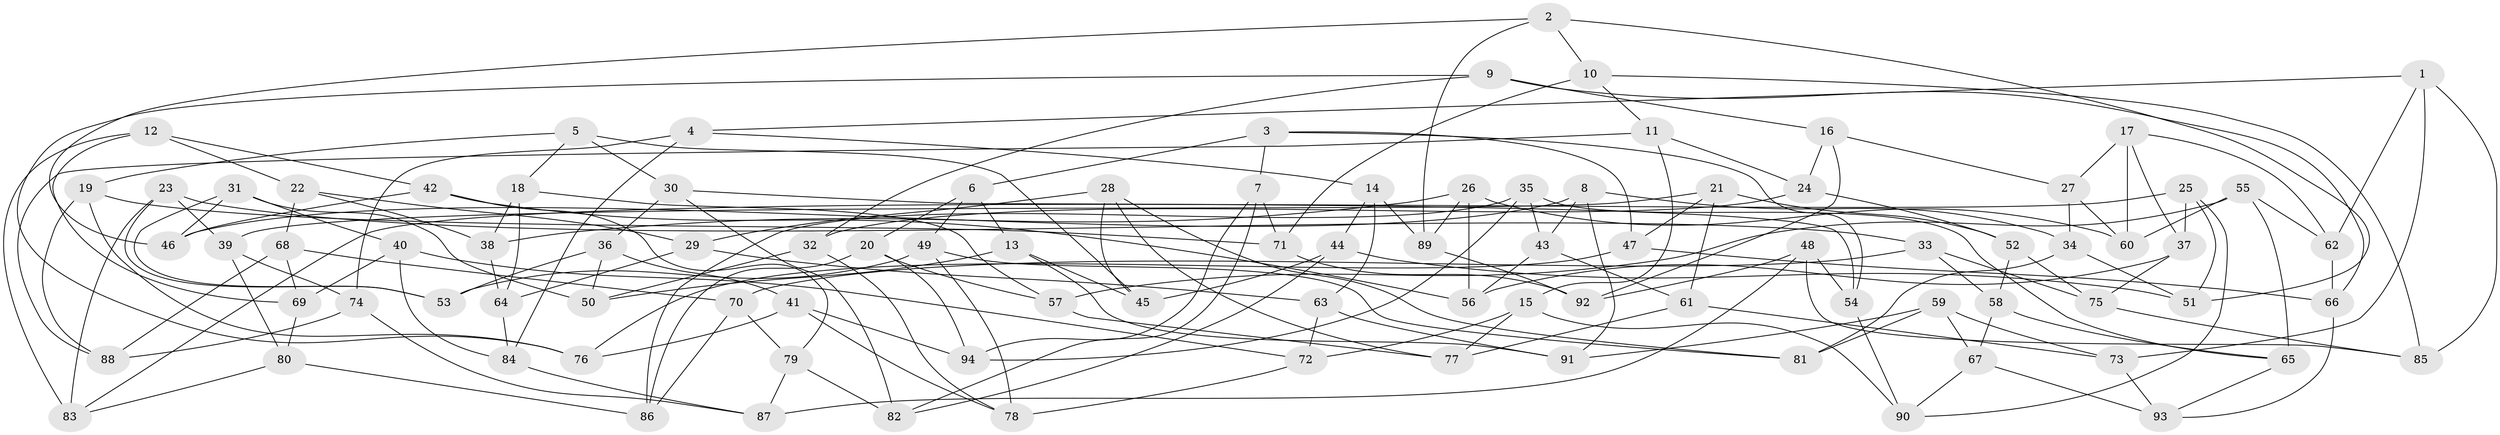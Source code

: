 // Generated by graph-tools (version 1.1) at 2025/37/03/09/25 02:37:49]
// undirected, 94 vertices, 188 edges
graph export_dot {
graph [start="1"]
  node [color=gray90,style=filled];
  1;
  2;
  3;
  4;
  5;
  6;
  7;
  8;
  9;
  10;
  11;
  12;
  13;
  14;
  15;
  16;
  17;
  18;
  19;
  20;
  21;
  22;
  23;
  24;
  25;
  26;
  27;
  28;
  29;
  30;
  31;
  32;
  33;
  34;
  35;
  36;
  37;
  38;
  39;
  40;
  41;
  42;
  43;
  44;
  45;
  46;
  47;
  48;
  49;
  50;
  51;
  52;
  53;
  54;
  55;
  56;
  57;
  58;
  59;
  60;
  61;
  62;
  63;
  64;
  65;
  66;
  67;
  68;
  69;
  70;
  71;
  72;
  73;
  74;
  75;
  76;
  77;
  78;
  79;
  80;
  81;
  82;
  83;
  84;
  85;
  86;
  87;
  88;
  89;
  90;
  91;
  92;
  93;
  94;
  1 -- 73;
  1 -- 62;
  1 -- 4;
  1 -- 85;
  2 -- 51;
  2 -- 89;
  2 -- 46;
  2 -- 10;
  3 -- 7;
  3 -- 54;
  3 -- 47;
  3 -- 6;
  4 -- 74;
  4 -- 14;
  4 -- 84;
  5 -- 45;
  5 -- 18;
  5 -- 19;
  5 -- 30;
  6 -- 49;
  6 -- 13;
  6 -- 20;
  7 -- 82;
  7 -- 71;
  7 -- 94;
  8 -- 46;
  8 -- 43;
  8 -- 34;
  8 -- 91;
  9 -- 66;
  9 -- 76;
  9 -- 32;
  9 -- 16;
  10 -- 11;
  10 -- 71;
  10 -- 85;
  11 -- 24;
  11 -- 88;
  11 -- 15;
  12 -- 22;
  12 -- 42;
  12 -- 83;
  12 -- 69;
  13 -- 91;
  13 -- 45;
  13 -- 50;
  14 -- 44;
  14 -- 89;
  14 -- 63;
  15 -- 72;
  15 -- 90;
  15 -- 77;
  16 -- 24;
  16 -- 92;
  16 -- 27;
  17 -- 37;
  17 -- 62;
  17 -- 60;
  17 -- 27;
  18 -- 64;
  18 -- 57;
  18 -- 38;
  19 -- 71;
  19 -- 76;
  19 -- 88;
  20 -- 57;
  20 -- 94;
  20 -- 86;
  21 -- 39;
  21 -- 61;
  21 -- 52;
  21 -- 47;
  22 -- 38;
  22 -- 29;
  22 -- 68;
  23 -- 83;
  23 -- 39;
  23 -- 33;
  23 -- 53;
  24 -- 32;
  24 -- 52;
  25 -- 83;
  25 -- 51;
  25 -- 90;
  25 -- 37;
  26 -- 89;
  26 -- 60;
  26 -- 56;
  26 -- 38;
  27 -- 60;
  27 -- 34;
  28 -- 29;
  28 -- 45;
  28 -- 81;
  28 -- 77;
  29 -- 64;
  29 -- 63;
  30 -- 36;
  30 -- 82;
  30 -- 54;
  31 -- 53;
  31 -- 40;
  31 -- 50;
  31 -- 46;
  32 -- 78;
  32 -- 50;
  33 -- 75;
  33 -- 70;
  33 -- 58;
  34 -- 51;
  34 -- 81;
  35 -- 43;
  35 -- 94;
  35 -- 65;
  35 -- 86;
  36 -- 50;
  36 -- 53;
  36 -- 41;
  37 -- 56;
  37 -- 75;
  38 -- 64;
  39 -- 74;
  39 -- 80;
  40 -- 84;
  40 -- 72;
  40 -- 69;
  41 -- 76;
  41 -- 94;
  41 -- 78;
  42 -- 56;
  42 -- 79;
  42 -- 46;
  43 -- 56;
  43 -- 61;
  44 -- 51;
  44 -- 82;
  44 -- 45;
  47 -- 66;
  47 -- 76;
  48 -- 85;
  48 -- 87;
  48 -- 54;
  48 -- 92;
  49 -- 81;
  49 -- 78;
  49 -- 53;
  52 -- 75;
  52 -- 58;
  54 -- 90;
  55 -- 60;
  55 -- 57;
  55 -- 65;
  55 -- 62;
  57 -- 77;
  58 -- 65;
  58 -- 67;
  59 -- 73;
  59 -- 81;
  59 -- 91;
  59 -- 67;
  61 -- 73;
  61 -- 77;
  62 -- 66;
  63 -- 72;
  63 -- 91;
  64 -- 84;
  65 -- 93;
  66 -- 93;
  67 -- 93;
  67 -- 90;
  68 -- 69;
  68 -- 70;
  68 -- 88;
  69 -- 80;
  70 -- 86;
  70 -- 79;
  71 -- 92;
  72 -- 78;
  73 -- 93;
  74 -- 88;
  74 -- 87;
  75 -- 85;
  79 -- 82;
  79 -- 87;
  80 -- 86;
  80 -- 83;
  84 -- 87;
  89 -- 92;
}

